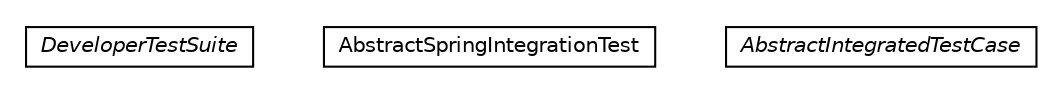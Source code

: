 #!/usr/local/bin/dot
#
# Class diagram 
# Generated by UMLGraph version R5_6_6-8-g8d7759 (http://www.umlgraph.org/)
#

digraph G {
	edge [fontname="Helvetica",fontsize=10,labelfontname="Helvetica",labelfontsize=10];
	node [fontname="Helvetica",fontsize=10,shape=plaintext];
	nodesep=0.25;
	ranksep=0.5;
	// org.dayatang.springtest.DeveloperTestSuite
	c11060 [label=<<table title="org.dayatang.springtest.DeveloperTestSuite" border="0" cellborder="1" cellspacing="0" cellpadding="2" port="p" href="./DeveloperTestSuite.html">
		<tr><td><table border="0" cellspacing="0" cellpadding="1">
<tr><td align="center" balign="center"><font face="Helvetica-Oblique"> DeveloperTestSuite </font></td></tr>
		</table></td></tr>
		</table>>, URL="./DeveloperTestSuite.html", fontname="Helvetica", fontcolor="black", fontsize=10.0];
	// org.dayatang.springtest.AbstractSpringIntegrationTest
	c11061 [label=<<table title="org.dayatang.springtest.AbstractSpringIntegrationTest" border="0" cellborder="1" cellspacing="0" cellpadding="2" port="p" href="./AbstractSpringIntegrationTest.html">
		<tr><td><table border="0" cellspacing="0" cellpadding="1">
<tr><td align="center" balign="center"> AbstractSpringIntegrationTest </td></tr>
		</table></td></tr>
		</table>>, URL="./AbstractSpringIntegrationTest.html", fontname="Helvetica", fontcolor="black", fontsize=10.0];
	// org.dayatang.springtest.AbstractIntegratedTestCase
	c11062 [label=<<table title="org.dayatang.springtest.AbstractIntegratedTestCase" border="0" cellborder="1" cellspacing="0" cellpadding="2" port="p" href="./AbstractIntegratedTestCase.html">
		<tr><td><table border="0" cellspacing="0" cellpadding="1">
<tr><td align="center" balign="center"><font face="Helvetica-Oblique"> AbstractIntegratedTestCase </font></td></tr>
		</table></td></tr>
		</table>>, URL="./AbstractIntegratedTestCase.html", fontname="Helvetica", fontcolor="black", fontsize=10.0];
}

